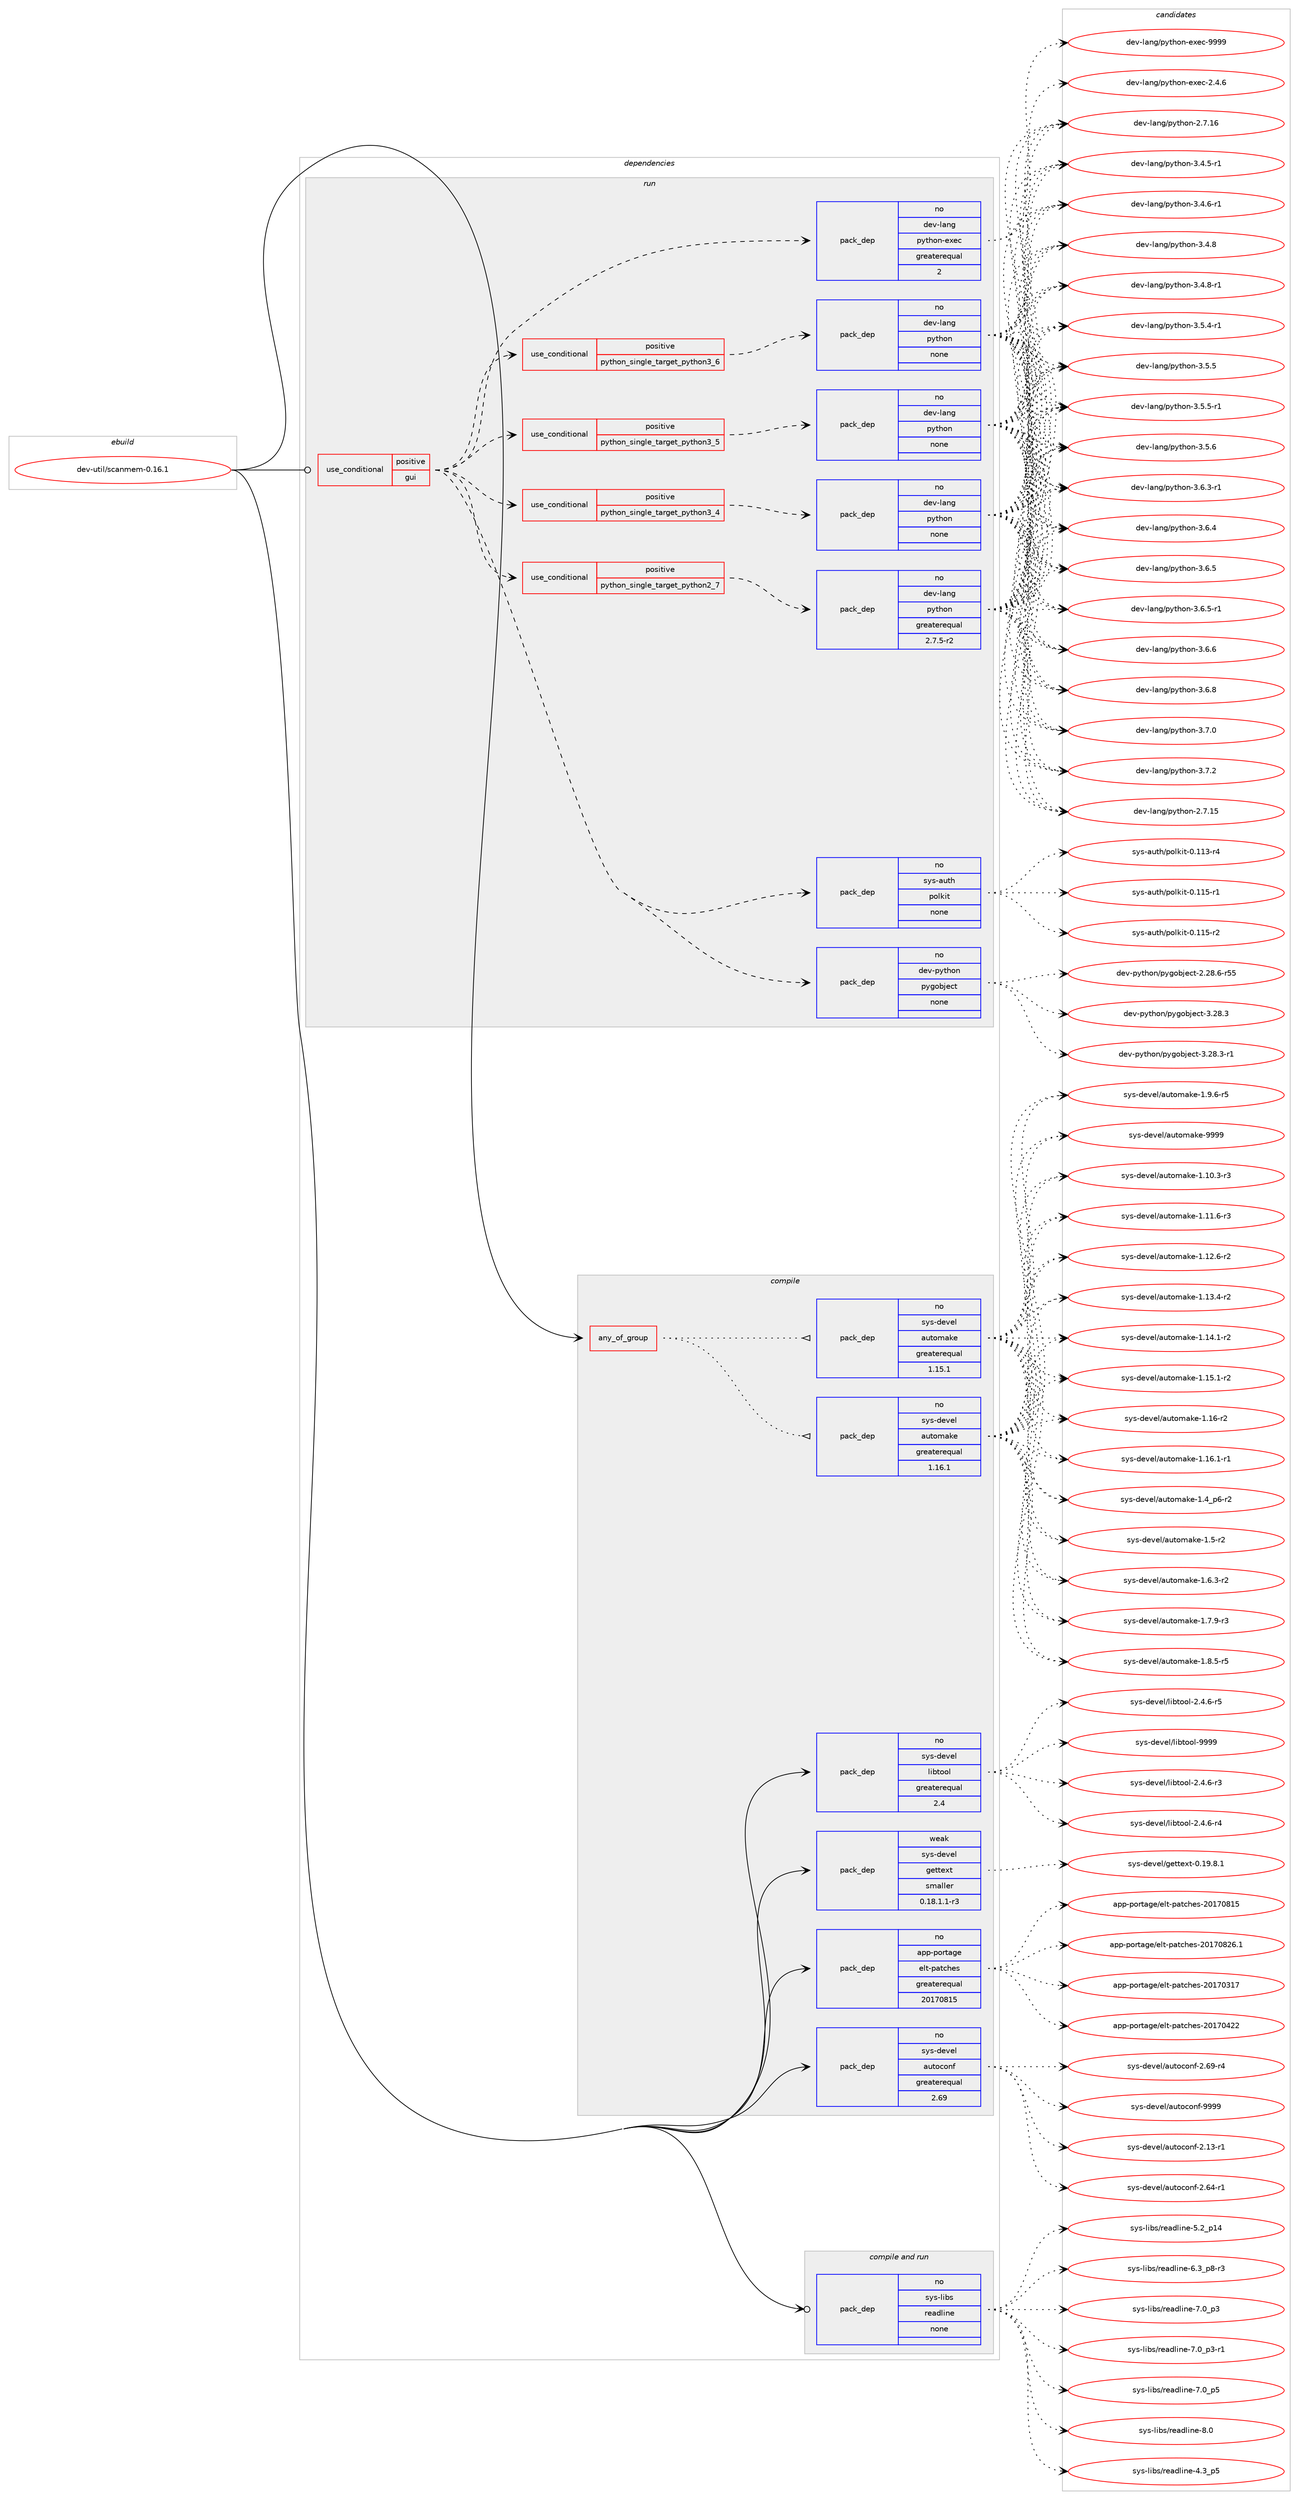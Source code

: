 digraph prolog {

# *************
# Graph options
# *************

newrank=true;
concentrate=true;
compound=true;
graph [rankdir=LR,fontname=Helvetica,fontsize=10,ranksep=1.5];#, ranksep=2.5, nodesep=0.2];
edge  [arrowhead=vee];
node  [fontname=Helvetica,fontsize=10];

# **********
# The ebuild
# **********

subgraph cluster_leftcol {
color=gray;
rank=same;
label=<<i>ebuild</i>>;
id [label="dev-util/scanmem-0.16.1", color=red, width=4, href="../dev-util/scanmem-0.16.1.svg"];
}

# ****************
# The dependencies
# ****************

subgraph cluster_midcol {
color=gray;
label=<<i>dependencies</i>>;
subgraph cluster_compile {
fillcolor="#eeeeee";
style=filled;
label=<<i>compile</i>>;
subgraph any23115 {
dependency1548915 [label=<<TABLE BORDER="0" CELLBORDER="1" CELLSPACING="0" CELLPADDING="4"><TR><TD CELLPADDING="10">any_of_group</TD></TR></TABLE>>, shape=none, color=red];subgraph pack1100180 {
dependency1548916 [label=<<TABLE BORDER="0" CELLBORDER="1" CELLSPACING="0" CELLPADDING="4" WIDTH="220"><TR><TD ROWSPAN="6" CELLPADDING="30">pack_dep</TD></TR><TR><TD WIDTH="110">no</TD></TR><TR><TD>sys-devel</TD></TR><TR><TD>automake</TD></TR><TR><TD>greaterequal</TD></TR><TR><TD>1.16.1</TD></TR></TABLE>>, shape=none, color=blue];
}
dependency1548915:e -> dependency1548916:w [weight=20,style="dotted",arrowhead="oinv"];
subgraph pack1100181 {
dependency1548917 [label=<<TABLE BORDER="0" CELLBORDER="1" CELLSPACING="0" CELLPADDING="4" WIDTH="220"><TR><TD ROWSPAN="6" CELLPADDING="30">pack_dep</TD></TR><TR><TD WIDTH="110">no</TD></TR><TR><TD>sys-devel</TD></TR><TR><TD>automake</TD></TR><TR><TD>greaterequal</TD></TR><TR><TD>1.15.1</TD></TR></TABLE>>, shape=none, color=blue];
}
dependency1548915:e -> dependency1548917:w [weight=20,style="dotted",arrowhead="oinv"];
}
id:e -> dependency1548915:w [weight=20,style="solid",arrowhead="vee"];
subgraph pack1100182 {
dependency1548918 [label=<<TABLE BORDER="0" CELLBORDER="1" CELLSPACING="0" CELLPADDING="4" WIDTH="220"><TR><TD ROWSPAN="6" CELLPADDING="30">pack_dep</TD></TR><TR><TD WIDTH="110">no</TD></TR><TR><TD>app-portage</TD></TR><TR><TD>elt-patches</TD></TR><TR><TD>greaterequal</TD></TR><TR><TD>20170815</TD></TR></TABLE>>, shape=none, color=blue];
}
id:e -> dependency1548918:w [weight=20,style="solid",arrowhead="vee"];
subgraph pack1100183 {
dependency1548919 [label=<<TABLE BORDER="0" CELLBORDER="1" CELLSPACING="0" CELLPADDING="4" WIDTH="220"><TR><TD ROWSPAN="6" CELLPADDING="30">pack_dep</TD></TR><TR><TD WIDTH="110">no</TD></TR><TR><TD>sys-devel</TD></TR><TR><TD>autoconf</TD></TR><TR><TD>greaterequal</TD></TR><TR><TD>2.69</TD></TR></TABLE>>, shape=none, color=blue];
}
id:e -> dependency1548919:w [weight=20,style="solid",arrowhead="vee"];
subgraph pack1100184 {
dependency1548920 [label=<<TABLE BORDER="0" CELLBORDER="1" CELLSPACING="0" CELLPADDING="4" WIDTH="220"><TR><TD ROWSPAN="6" CELLPADDING="30">pack_dep</TD></TR><TR><TD WIDTH="110">no</TD></TR><TR><TD>sys-devel</TD></TR><TR><TD>libtool</TD></TR><TR><TD>greaterequal</TD></TR><TR><TD>2.4</TD></TR></TABLE>>, shape=none, color=blue];
}
id:e -> dependency1548920:w [weight=20,style="solid",arrowhead="vee"];
subgraph pack1100185 {
dependency1548921 [label=<<TABLE BORDER="0" CELLBORDER="1" CELLSPACING="0" CELLPADDING="4" WIDTH="220"><TR><TD ROWSPAN="6" CELLPADDING="30">pack_dep</TD></TR><TR><TD WIDTH="110">weak</TD></TR><TR><TD>sys-devel</TD></TR><TR><TD>gettext</TD></TR><TR><TD>smaller</TD></TR><TR><TD>0.18.1.1-r3</TD></TR></TABLE>>, shape=none, color=blue];
}
id:e -> dependency1548921:w [weight=20,style="solid",arrowhead="vee"];
}
subgraph cluster_compileandrun {
fillcolor="#eeeeee";
style=filled;
label=<<i>compile and run</i>>;
subgraph pack1100186 {
dependency1548922 [label=<<TABLE BORDER="0" CELLBORDER="1" CELLSPACING="0" CELLPADDING="4" WIDTH="220"><TR><TD ROWSPAN="6" CELLPADDING="30">pack_dep</TD></TR><TR><TD WIDTH="110">no</TD></TR><TR><TD>sys-libs</TD></TR><TR><TD>readline</TD></TR><TR><TD>none</TD></TR><TR><TD></TD></TR></TABLE>>, shape=none, color=blue];
}
id:e -> dependency1548922:w [weight=20,style="solid",arrowhead="odotvee"];
}
subgraph cluster_run {
fillcolor="#eeeeee";
style=filled;
label=<<i>run</i>>;
subgraph cond425027 {
dependency1548923 [label=<<TABLE BORDER="0" CELLBORDER="1" CELLSPACING="0" CELLPADDING="4"><TR><TD ROWSPAN="3" CELLPADDING="10">use_conditional</TD></TR><TR><TD>positive</TD></TR><TR><TD>gui</TD></TR></TABLE>>, shape=none, color=red];
subgraph cond425028 {
dependency1548924 [label=<<TABLE BORDER="0" CELLBORDER="1" CELLSPACING="0" CELLPADDING="4"><TR><TD ROWSPAN="3" CELLPADDING="10">use_conditional</TD></TR><TR><TD>positive</TD></TR><TR><TD>python_single_target_python2_7</TD></TR></TABLE>>, shape=none, color=red];
subgraph pack1100187 {
dependency1548925 [label=<<TABLE BORDER="0" CELLBORDER="1" CELLSPACING="0" CELLPADDING="4" WIDTH="220"><TR><TD ROWSPAN="6" CELLPADDING="30">pack_dep</TD></TR><TR><TD WIDTH="110">no</TD></TR><TR><TD>dev-lang</TD></TR><TR><TD>python</TD></TR><TR><TD>greaterequal</TD></TR><TR><TD>2.7.5-r2</TD></TR></TABLE>>, shape=none, color=blue];
}
dependency1548924:e -> dependency1548925:w [weight=20,style="dashed",arrowhead="vee"];
}
dependency1548923:e -> dependency1548924:w [weight=20,style="dashed",arrowhead="vee"];
subgraph cond425029 {
dependency1548926 [label=<<TABLE BORDER="0" CELLBORDER="1" CELLSPACING="0" CELLPADDING="4"><TR><TD ROWSPAN="3" CELLPADDING="10">use_conditional</TD></TR><TR><TD>positive</TD></TR><TR><TD>python_single_target_python3_4</TD></TR></TABLE>>, shape=none, color=red];
subgraph pack1100188 {
dependency1548927 [label=<<TABLE BORDER="0" CELLBORDER="1" CELLSPACING="0" CELLPADDING="4" WIDTH="220"><TR><TD ROWSPAN="6" CELLPADDING="30">pack_dep</TD></TR><TR><TD WIDTH="110">no</TD></TR><TR><TD>dev-lang</TD></TR><TR><TD>python</TD></TR><TR><TD>none</TD></TR><TR><TD></TD></TR></TABLE>>, shape=none, color=blue];
}
dependency1548926:e -> dependency1548927:w [weight=20,style="dashed",arrowhead="vee"];
}
dependency1548923:e -> dependency1548926:w [weight=20,style="dashed",arrowhead="vee"];
subgraph cond425030 {
dependency1548928 [label=<<TABLE BORDER="0" CELLBORDER="1" CELLSPACING="0" CELLPADDING="4"><TR><TD ROWSPAN="3" CELLPADDING="10">use_conditional</TD></TR><TR><TD>positive</TD></TR><TR><TD>python_single_target_python3_5</TD></TR></TABLE>>, shape=none, color=red];
subgraph pack1100189 {
dependency1548929 [label=<<TABLE BORDER="0" CELLBORDER="1" CELLSPACING="0" CELLPADDING="4" WIDTH="220"><TR><TD ROWSPAN="6" CELLPADDING="30">pack_dep</TD></TR><TR><TD WIDTH="110">no</TD></TR><TR><TD>dev-lang</TD></TR><TR><TD>python</TD></TR><TR><TD>none</TD></TR><TR><TD></TD></TR></TABLE>>, shape=none, color=blue];
}
dependency1548928:e -> dependency1548929:w [weight=20,style="dashed",arrowhead="vee"];
}
dependency1548923:e -> dependency1548928:w [weight=20,style="dashed",arrowhead="vee"];
subgraph cond425031 {
dependency1548930 [label=<<TABLE BORDER="0" CELLBORDER="1" CELLSPACING="0" CELLPADDING="4"><TR><TD ROWSPAN="3" CELLPADDING="10">use_conditional</TD></TR><TR><TD>positive</TD></TR><TR><TD>python_single_target_python3_6</TD></TR></TABLE>>, shape=none, color=red];
subgraph pack1100190 {
dependency1548931 [label=<<TABLE BORDER="0" CELLBORDER="1" CELLSPACING="0" CELLPADDING="4" WIDTH="220"><TR><TD ROWSPAN="6" CELLPADDING="30">pack_dep</TD></TR><TR><TD WIDTH="110">no</TD></TR><TR><TD>dev-lang</TD></TR><TR><TD>python</TD></TR><TR><TD>none</TD></TR><TR><TD></TD></TR></TABLE>>, shape=none, color=blue];
}
dependency1548930:e -> dependency1548931:w [weight=20,style="dashed",arrowhead="vee"];
}
dependency1548923:e -> dependency1548930:w [weight=20,style="dashed",arrowhead="vee"];
subgraph pack1100191 {
dependency1548932 [label=<<TABLE BORDER="0" CELLBORDER="1" CELLSPACING="0" CELLPADDING="4" WIDTH="220"><TR><TD ROWSPAN="6" CELLPADDING="30">pack_dep</TD></TR><TR><TD WIDTH="110">no</TD></TR><TR><TD>dev-lang</TD></TR><TR><TD>python-exec</TD></TR><TR><TD>greaterequal</TD></TR><TR><TD>2</TD></TR></TABLE>>, shape=none, color=blue];
}
dependency1548923:e -> dependency1548932:w [weight=20,style="dashed",arrowhead="vee"];
subgraph pack1100192 {
dependency1548933 [label=<<TABLE BORDER="0" CELLBORDER="1" CELLSPACING="0" CELLPADDING="4" WIDTH="220"><TR><TD ROWSPAN="6" CELLPADDING="30">pack_dep</TD></TR><TR><TD WIDTH="110">no</TD></TR><TR><TD>dev-python</TD></TR><TR><TD>pygobject</TD></TR><TR><TD>none</TD></TR><TR><TD></TD></TR></TABLE>>, shape=none, color=blue];
}
dependency1548923:e -> dependency1548933:w [weight=20,style="dashed",arrowhead="vee"];
subgraph pack1100193 {
dependency1548934 [label=<<TABLE BORDER="0" CELLBORDER="1" CELLSPACING="0" CELLPADDING="4" WIDTH="220"><TR><TD ROWSPAN="6" CELLPADDING="30">pack_dep</TD></TR><TR><TD WIDTH="110">no</TD></TR><TR><TD>sys-auth</TD></TR><TR><TD>polkit</TD></TR><TR><TD>none</TD></TR><TR><TD></TD></TR></TABLE>>, shape=none, color=blue];
}
dependency1548923:e -> dependency1548934:w [weight=20,style="dashed",arrowhead="vee"];
}
id:e -> dependency1548923:w [weight=20,style="solid",arrowhead="odot"];
}
}

# **************
# The candidates
# **************

subgraph cluster_choices {
rank=same;
color=gray;
label=<<i>candidates</i>>;

subgraph choice1100180 {
color=black;
nodesep=1;
choice11512111545100101118101108479711711611110997107101454946494846514511451 [label="sys-devel/automake-1.10.3-r3", color=red, width=4,href="../sys-devel/automake-1.10.3-r3.svg"];
choice11512111545100101118101108479711711611110997107101454946494946544511451 [label="sys-devel/automake-1.11.6-r3", color=red, width=4,href="../sys-devel/automake-1.11.6-r3.svg"];
choice11512111545100101118101108479711711611110997107101454946495046544511450 [label="sys-devel/automake-1.12.6-r2", color=red, width=4,href="../sys-devel/automake-1.12.6-r2.svg"];
choice11512111545100101118101108479711711611110997107101454946495146524511450 [label="sys-devel/automake-1.13.4-r2", color=red, width=4,href="../sys-devel/automake-1.13.4-r2.svg"];
choice11512111545100101118101108479711711611110997107101454946495246494511450 [label="sys-devel/automake-1.14.1-r2", color=red, width=4,href="../sys-devel/automake-1.14.1-r2.svg"];
choice11512111545100101118101108479711711611110997107101454946495346494511450 [label="sys-devel/automake-1.15.1-r2", color=red, width=4,href="../sys-devel/automake-1.15.1-r2.svg"];
choice1151211154510010111810110847971171161111099710710145494649544511450 [label="sys-devel/automake-1.16-r2", color=red, width=4,href="../sys-devel/automake-1.16-r2.svg"];
choice11512111545100101118101108479711711611110997107101454946495446494511449 [label="sys-devel/automake-1.16.1-r1", color=red, width=4,href="../sys-devel/automake-1.16.1-r1.svg"];
choice115121115451001011181011084797117116111109971071014549465295112544511450 [label="sys-devel/automake-1.4_p6-r2", color=red, width=4,href="../sys-devel/automake-1.4_p6-r2.svg"];
choice11512111545100101118101108479711711611110997107101454946534511450 [label="sys-devel/automake-1.5-r2", color=red, width=4,href="../sys-devel/automake-1.5-r2.svg"];
choice115121115451001011181011084797117116111109971071014549465446514511450 [label="sys-devel/automake-1.6.3-r2", color=red, width=4,href="../sys-devel/automake-1.6.3-r2.svg"];
choice115121115451001011181011084797117116111109971071014549465546574511451 [label="sys-devel/automake-1.7.9-r3", color=red, width=4,href="../sys-devel/automake-1.7.9-r3.svg"];
choice115121115451001011181011084797117116111109971071014549465646534511453 [label="sys-devel/automake-1.8.5-r5", color=red, width=4,href="../sys-devel/automake-1.8.5-r5.svg"];
choice115121115451001011181011084797117116111109971071014549465746544511453 [label="sys-devel/automake-1.9.6-r5", color=red, width=4,href="../sys-devel/automake-1.9.6-r5.svg"];
choice115121115451001011181011084797117116111109971071014557575757 [label="sys-devel/automake-9999", color=red, width=4,href="../sys-devel/automake-9999.svg"];
dependency1548916:e -> choice11512111545100101118101108479711711611110997107101454946494846514511451:w [style=dotted,weight="100"];
dependency1548916:e -> choice11512111545100101118101108479711711611110997107101454946494946544511451:w [style=dotted,weight="100"];
dependency1548916:e -> choice11512111545100101118101108479711711611110997107101454946495046544511450:w [style=dotted,weight="100"];
dependency1548916:e -> choice11512111545100101118101108479711711611110997107101454946495146524511450:w [style=dotted,weight="100"];
dependency1548916:e -> choice11512111545100101118101108479711711611110997107101454946495246494511450:w [style=dotted,weight="100"];
dependency1548916:e -> choice11512111545100101118101108479711711611110997107101454946495346494511450:w [style=dotted,weight="100"];
dependency1548916:e -> choice1151211154510010111810110847971171161111099710710145494649544511450:w [style=dotted,weight="100"];
dependency1548916:e -> choice11512111545100101118101108479711711611110997107101454946495446494511449:w [style=dotted,weight="100"];
dependency1548916:e -> choice115121115451001011181011084797117116111109971071014549465295112544511450:w [style=dotted,weight="100"];
dependency1548916:e -> choice11512111545100101118101108479711711611110997107101454946534511450:w [style=dotted,weight="100"];
dependency1548916:e -> choice115121115451001011181011084797117116111109971071014549465446514511450:w [style=dotted,weight="100"];
dependency1548916:e -> choice115121115451001011181011084797117116111109971071014549465546574511451:w [style=dotted,weight="100"];
dependency1548916:e -> choice115121115451001011181011084797117116111109971071014549465646534511453:w [style=dotted,weight="100"];
dependency1548916:e -> choice115121115451001011181011084797117116111109971071014549465746544511453:w [style=dotted,weight="100"];
dependency1548916:e -> choice115121115451001011181011084797117116111109971071014557575757:w [style=dotted,weight="100"];
}
subgraph choice1100181 {
color=black;
nodesep=1;
choice11512111545100101118101108479711711611110997107101454946494846514511451 [label="sys-devel/automake-1.10.3-r3", color=red, width=4,href="../sys-devel/automake-1.10.3-r3.svg"];
choice11512111545100101118101108479711711611110997107101454946494946544511451 [label="sys-devel/automake-1.11.6-r3", color=red, width=4,href="../sys-devel/automake-1.11.6-r3.svg"];
choice11512111545100101118101108479711711611110997107101454946495046544511450 [label="sys-devel/automake-1.12.6-r2", color=red, width=4,href="../sys-devel/automake-1.12.6-r2.svg"];
choice11512111545100101118101108479711711611110997107101454946495146524511450 [label="sys-devel/automake-1.13.4-r2", color=red, width=4,href="../sys-devel/automake-1.13.4-r2.svg"];
choice11512111545100101118101108479711711611110997107101454946495246494511450 [label="sys-devel/automake-1.14.1-r2", color=red, width=4,href="../sys-devel/automake-1.14.1-r2.svg"];
choice11512111545100101118101108479711711611110997107101454946495346494511450 [label="sys-devel/automake-1.15.1-r2", color=red, width=4,href="../sys-devel/automake-1.15.1-r2.svg"];
choice1151211154510010111810110847971171161111099710710145494649544511450 [label="sys-devel/automake-1.16-r2", color=red, width=4,href="../sys-devel/automake-1.16-r2.svg"];
choice11512111545100101118101108479711711611110997107101454946495446494511449 [label="sys-devel/automake-1.16.1-r1", color=red, width=4,href="../sys-devel/automake-1.16.1-r1.svg"];
choice115121115451001011181011084797117116111109971071014549465295112544511450 [label="sys-devel/automake-1.4_p6-r2", color=red, width=4,href="../sys-devel/automake-1.4_p6-r2.svg"];
choice11512111545100101118101108479711711611110997107101454946534511450 [label="sys-devel/automake-1.5-r2", color=red, width=4,href="../sys-devel/automake-1.5-r2.svg"];
choice115121115451001011181011084797117116111109971071014549465446514511450 [label="sys-devel/automake-1.6.3-r2", color=red, width=4,href="../sys-devel/automake-1.6.3-r2.svg"];
choice115121115451001011181011084797117116111109971071014549465546574511451 [label="sys-devel/automake-1.7.9-r3", color=red, width=4,href="../sys-devel/automake-1.7.9-r3.svg"];
choice115121115451001011181011084797117116111109971071014549465646534511453 [label="sys-devel/automake-1.8.5-r5", color=red, width=4,href="../sys-devel/automake-1.8.5-r5.svg"];
choice115121115451001011181011084797117116111109971071014549465746544511453 [label="sys-devel/automake-1.9.6-r5", color=red, width=4,href="../sys-devel/automake-1.9.6-r5.svg"];
choice115121115451001011181011084797117116111109971071014557575757 [label="sys-devel/automake-9999", color=red, width=4,href="../sys-devel/automake-9999.svg"];
dependency1548917:e -> choice11512111545100101118101108479711711611110997107101454946494846514511451:w [style=dotted,weight="100"];
dependency1548917:e -> choice11512111545100101118101108479711711611110997107101454946494946544511451:w [style=dotted,weight="100"];
dependency1548917:e -> choice11512111545100101118101108479711711611110997107101454946495046544511450:w [style=dotted,weight="100"];
dependency1548917:e -> choice11512111545100101118101108479711711611110997107101454946495146524511450:w [style=dotted,weight="100"];
dependency1548917:e -> choice11512111545100101118101108479711711611110997107101454946495246494511450:w [style=dotted,weight="100"];
dependency1548917:e -> choice11512111545100101118101108479711711611110997107101454946495346494511450:w [style=dotted,weight="100"];
dependency1548917:e -> choice1151211154510010111810110847971171161111099710710145494649544511450:w [style=dotted,weight="100"];
dependency1548917:e -> choice11512111545100101118101108479711711611110997107101454946495446494511449:w [style=dotted,weight="100"];
dependency1548917:e -> choice115121115451001011181011084797117116111109971071014549465295112544511450:w [style=dotted,weight="100"];
dependency1548917:e -> choice11512111545100101118101108479711711611110997107101454946534511450:w [style=dotted,weight="100"];
dependency1548917:e -> choice115121115451001011181011084797117116111109971071014549465446514511450:w [style=dotted,weight="100"];
dependency1548917:e -> choice115121115451001011181011084797117116111109971071014549465546574511451:w [style=dotted,weight="100"];
dependency1548917:e -> choice115121115451001011181011084797117116111109971071014549465646534511453:w [style=dotted,weight="100"];
dependency1548917:e -> choice115121115451001011181011084797117116111109971071014549465746544511453:w [style=dotted,weight="100"];
dependency1548917:e -> choice115121115451001011181011084797117116111109971071014557575757:w [style=dotted,weight="100"];
}
subgraph choice1100182 {
color=black;
nodesep=1;
choice97112112451121111141169710310147101108116451129711699104101115455048495548514955 [label="app-portage/elt-patches-20170317", color=red, width=4,href="../app-portage/elt-patches-20170317.svg"];
choice97112112451121111141169710310147101108116451129711699104101115455048495548525050 [label="app-portage/elt-patches-20170422", color=red, width=4,href="../app-portage/elt-patches-20170422.svg"];
choice97112112451121111141169710310147101108116451129711699104101115455048495548564953 [label="app-portage/elt-patches-20170815", color=red, width=4,href="../app-portage/elt-patches-20170815.svg"];
choice971121124511211111411697103101471011081164511297116991041011154550484955485650544649 [label="app-portage/elt-patches-20170826.1", color=red, width=4,href="../app-portage/elt-patches-20170826.1.svg"];
dependency1548918:e -> choice97112112451121111141169710310147101108116451129711699104101115455048495548514955:w [style=dotted,weight="100"];
dependency1548918:e -> choice97112112451121111141169710310147101108116451129711699104101115455048495548525050:w [style=dotted,weight="100"];
dependency1548918:e -> choice97112112451121111141169710310147101108116451129711699104101115455048495548564953:w [style=dotted,weight="100"];
dependency1548918:e -> choice971121124511211111411697103101471011081164511297116991041011154550484955485650544649:w [style=dotted,weight="100"];
}
subgraph choice1100183 {
color=black;
nodesep=1;
choice1151211154510010111810110847971171161119911111010245504649514511449 [label="sys-devel/autoconf-2.13-r1", color=red, width=4,href="../sys-devel/autoconf-2.13-r1.svg"];
choice1151211154510010111810110847971171161119911111010245504654524511449 [label="sys-devel/autoconf-2.64-r1", color=red, width=4,href="../sys-devel/autoconf-2.64-r1.svg"];
choice1151211154510010111810110847971171161119911111010245504654574511452 [label="sys-devel/autoconf-2.69-r4", color=red, width=4,href="../sys-devel/autoconf-2.69-r4.svg"];
choice115121115451001011181011084797117116111991111101024557575757 [label="sys-devel/autoconf-9999", color=red, width=4,href="../sys-devel/autoconf-9999.svg"];
dependency1548919:e -> choice1151211154510010111810110847971171161119911111010245504649514511449:w [style=dotted,weight="100"];
dependency1548919:e -> choice1151211154510010111810110847971171161119911111010245504654524511449:w [style=dotted,weight="100"];
dependency1548919:e -> choice1151211154510010111810110847971171161119911111010245504654574511452:w [style=dotted,weight="100"];
dependency1548919:e -> choice115121115451001011181011084797117116111991111101024557575757:w [style=dotted,weight="100"];
}
subgraph choice1100184 {
color=black;
nodesep=1;
choice1151211154510010111810110847108105981161111111084550465246544511451 [label="sys-devel/libtool-2.4.6-r3", color=red, width=4,href="../sys-devel/libtool-2.4.6-r3.svg"];
choice1151211154510010111810110847108105981161111111084550465246544511452 [label="sys-devel/libtool-2.4.6-r4", color=red, width=4,href="../sys-devel/libtool-2.4.6-r4.svg"];
choice1151211154510010111810110847108105981161111111084550465246544511453 [label="sys-devel/libtool-2.4.6-r5", color=red, width=4,href="../sys-devel/libtool-2.4.6-r5.svg"];
choice1151211154510010111810110847108105981161111111084557575757 [label="sys-devel/libtool-9999", color=red, width=4,href="../sys-devel/libtool-9999.svg"];
dependency1548920:e -> choice1151211154510010111810110847108105981161111111084550465246544511451:w [style=dotted,weight="100"];
dependency1548920:e -> choice1151211154510010111810110847108105981161111111084550465246544511452:w [style=dotted,weight="100"];
dependency1548920:e -> choice1151211154510010111810110847108105981161111111084550465246544511453:w [style=dotted,weight="100"];
dependency1548920:e -> choice1151211154510010111810110847108105981161111111084557575757:w [style=dotted,weight="100"];
}
subgraph choice1100185 {
color=black;
nodesep=1;
choice1151211154510010111810110847103101116116101120116454846495746564649 [label="sys-devel/gettext-0.19.8.1", color=red, width=4,href="../sys-devel/gettext-0.19.8.1.svg"];
dependency1548921:e -> choice1151211154510010111810110847103101116116101120116454846495746564649:w [style=dotted,weight="100"];
}
subgraph choice1100186 {
color=black;
nodesep=1;
choice11512111545108105981154711410197100108105110101455246519511253 [label="sys-libs/readline-4.3_p5", color=red, width=4,href="../sys-libs/readline-4.3_p5.svg"];
choice1151211154510810598115471141019710010810511010145534650951124952 [label="sys-libs/readline-5.2_p14", color=red, width=4,href="../sys-libs/readline-5.2_p14.svg"];
choice115121115451081059811547114101971001081051101014554465195112564511451 [label="sys-libs/readline-6.3_p8-r3", color=red, width=4,href="../sys-libs/readline-6.3_p8-r3.svg"];
choice11512111545108105981154711410197100108105110101455546489511251 [label="sys-libs/readline-7.0_p3", color=red, width=4,href="../sys-libs/readline-7.0_p3.svg"];
choice115121115451081059811547114101971001081051101014555464895112514511449 [label="sys-libs/readline-7.0_p3-r1", color=red, width=4,href="../sys-libs/readline-7.0_p3-r1.svg"];
choice11512111545108105981154711410197100108105110101455546489511253 [label="sys-libs/readline-7.0_p5", color=red, width=4,href="../sys-libs/readline-7.0_p5.svg"];
choice1151211154510810598115471141019710010810511010145564648 [label="sys-libs/readline-8.0", color=red, width=4,href="../sys-libs/readline-8.0.svg"];
dependency1548922:e -> choice11512111545108105981154711410197100108105110101455246519511253:w [style=dotted,weight="100"];
dependency1548922:e -> choice1151211154510810598115471141019710010810511010145534650951124952:w [style=dotted,weight="100"];
dependency1548922:e -> choice115121115451081059811547114101971001081051101014554465195112564511451:w [style=dotted,weight="100"];
dependency1548922:e -> choice11512111545108105981154711410197100108105110101455546489511251:w [style=dotted,weight="100"];
dependency1548922:e -> choice115121115451081059811547114101971001081051101014555464895112514511449:w [style=dotted,weight="100"];
dependency1548922:e -> choice11512111545108105981154711410197100108105110101455546489511253:w [style=dotted,weight="100"];
dependency1548922:e -> choice1151211154510810598115471141019710010810511010145564648:w [style=dotted,weight="100"];
}
subgraph choice1100187 {
color=black;
nodesep=1;
choice10010111845108971101034711212111610411111045504655464953 [label="dev-lang/python-2.7.15", color=red, width=4,href="../dev-lang/python-2.7.15.svg"];
choice10010111845108971101034711212111610411111045504655464954 [label="dev-lang/python-2.7.16", color=red, width=4,href="../dev-lang/python-2.7.16.svg"];
choice1001011184510897110103471121211161041111104551465246534511449 [label="dev-lang/python-3.4.5-r1", color=red, width=4,href="../dev-lang/python-3.4.5-r1.svg"];
choice1001011184510897110103471121211161041111104551465246544511449 [label="dev-lang/python-3.4.6-r1", color=red, width=4,href="../dev-lang/python-3.4.6-r1.svg"];
choice100101118451089711010347112121116104111110455146524656 [label="dev-lang/python-3.4.8", color=red, width=4,href="../dev-lang/python-3.4.8.svg"];
choice1001011184510897110103471121211161041111104551465246564511449 [label="dev-lang/python-3.4.8-r1", color=red, width=4,href="../dev-lang/python-3.4.8-r1.svg"];
choice1001011184510897110103471121211161041111104551465346524511449 [label="dev-lang/python-3.5.4-r1", color=red, width=4,href="../dev-lang/python-3.5.4-r1.svg"];
choice100101118451089711010347112121116104111110455146534653 [label="dev-lang/python-3.5.5", color=red, width=4,href="../dev-lang/python-3.5.5.svg"];
choice1001011184510897110103471121211161041111104551465346534511449 [label="dev-lang/python-3.5.5-r1", color=red, width=4,href="../dev-lang/python-3.5.5-r1.svg"];
choice100101118451089711010347112121116104111110455146534654 [label="dev-lang/python-3.5.6", color=red, width=4,href="../dev-lang/python-3.5.6.svg"];
choice1001011184510897110103471121211161041111104551465446514511449 [label="dev-lang/python-3.6.3-r1", color=red, width=4,href="../dev-lang/python-3.6.3-r1.svg"];
choice100101118451089711010347112121116104111110455146544652 [label="dev-lang/python-3.6.4", color=red, width=4,href="../dev-lang/python-3.6.4.svg"];
choice100101118451089711010347112121116104111110455146544653 [label="dev-lang/python-3.6.5", color=red, width=4,href="../dev-lang/python-3.6.5.svg"];
choice1001011184510897110103471121211161041111104551465446534511449 [label="dev-lang/python-3.6.5-r1", color=red, width=4,href="../dev-lang/python-3.6.5-r1.svg"];
choice100101118451089711010347112121116104111110455146544654 [label="dev-lang/python-3.6.6", color=red, width=4,href="../dev-lang/python-3.6.6.svg"];
choice100101118451089711010347112121116104111110455146544656 [label="dev-lang/python-3.6.8", color=red, width=4,href="../dev-lang/python-3.6.8.svg"];
choice100101118451089711010347112121116104111110455146554648 [label="dev-lang/python-3.7.0", color=red, width=4,href="../dev-lang/python-3.7.0.svg"];
choice100101118451089711010347112121116104111110455146554650 [label="dev-lang/python-3.7.2", color=red, width=4,href="../dev-lang/python-3.7.2.svg"];
dependency1548925:e -> choice10010111845108971101034711212111610411111045504655464953:w [style=dotted,weight="100"];
dependency1548925:e -> choice10010111845108971101034711212111610411111045504655464954:w [style=dotted,weight="100"];
dependency1548925:e -> choice1001011184510897110103471121211161041111104551465246534511449:w [style=dotted,weight="100"];
dependency1548925:e -> choice1001011184510897110103471121211161041111104551465246544511449:w [style=dotted,weight="100"];
dependency1548925:e -> choice100101118451089711010347112121116104111110455146524656:w [style=dotted,weight="100"];
dependency1548925:e -> choice1001011184510897110103471121211161041111104551465246564511449:w [style=dotted,weight="100"];
dependency1548925:e -> choice1001011184510897110103471121211161041111104551465346524511449:w [style=dotted,weight="100"];
dependency1548925:e -> choice100101118451089711010347112121116104111110455146534653:w [style=dotted,weight="100"];
dependency1548925:e -> choice1001011184510897110103471121211161041111104551465346534511449:w [style=dotted,weight="100"];
dependency1548925:e -> choice100101118451089711010347112121116104111110455146534654:w [style=dotted,weight="100"];
dependency1548925:e -> choice1001011184510897110103471121211161041111104551465446514511449:w [style=dotted,weight="100"];
dependency1548925:e -> choice100101118451089711010347112121116104111110455146544652:w [style=dotted,weight="100"];
dependency1548925:e -> choice100101118451089711010347112121116104111110455146544653:w [style=dotted,weight="100"];
dependency1548925:e -> choice1001011184510897110103471121211161041111104551465446534511449:w [style=dotted,weight="100"];
dependency1548925:e -> choice100101118451089711010347112121116104111110455146544654:w [style=dotted,weight="100"];
dependency1548925:e -> choice100101118451089711010347112121116104111110455146544656:w [style=dotted,weight="100"];
dependency1548925:e -> choice100101118451089711010347112121116104111110455146554648:w [style=dotted,weight="100"];
dependency1548925:e -> choice100101118451089711010347112121116104111110455146554650:w [style=dotted,weight="100"];
}
subgraph choice1100188 {
color=black;
nodesep=1;
choice10010111845108971101034711212111610411111045504655464953 [label="dev-lang/python-2.7.15", color=red, width=4,href="../dev-lang/python-2.7.15.svg"];
choice10010111845108971101034711212111610411111045504655464954 [label="dev-lang/python-2.7.16", color=red, width=4,href="../dev-lang/python-2.7.16.svg"];
choice1001011184510897110103471121211161041111104551465246534511449 [label="dev-lang/python-3.4.5-r1", color=red, width=4,href="../dev-lang/python-3.4.5-r1.svg"];
choice1001011184510897110103471121211161041111104551465246544511449 [label="dev-lang/python-3.4.6-r1", color=red, width=4,href="../dev-lang/python-3.4.6-r1.svg"];
choice100101118451089711010347112121116104111110455146524656 [label="dev-lang/python-3.4.8", color=red, width=4,href="../dev-lang/python-3.4.8.svg"];
choice1001011184510897110103471121211161041111104551465246564511449 [label="dev-lang/python-3.4.8-r1", color=red, width=4,href="../dev-lang/python-3.4.8-r1.svg"];
choice1001011184510897110103471121211161041111104551465346524511449 [label="dev-lang/python-3.5.4-r1", color=red, width=4,href="../dev-lang/python-3.5.4-r1.svg"];
choice100101118451089711010347112121116104111110455146534653 [label="dev-lang/python-3.5.5", color=red, width=4,href="../dev-lang/python-3.5.5.svg"];
choice1001011184510897110103471121211161041111104551465346534511449 [label="dev-lang/python-3.5.5-r1", color=red, width=4,href="../dev-lang/python-3.5.5-r1.svg"];
choice100101118451089711010347112121116104111110455146534654 [label="dev-lang/python-3.5.6", color=red, width=4,href="../dev-lang/python-3.5.6.svg"];
choice1001011184510897110103471121211161041111104551465446514511449 [label="dev-lang/python-3.6.3-r1", color=red, width=4,href="../dev-lang/python-3.6.3-r1.svg"];
choice100101118451089711010347112121116104111110455146544652 [label="dev-lang/python-3.6.4", color=red, width=4,href="../dev-lang/python-3.6.4.svg"];
choice100101118451089711010347112121116104111110455146544653 [label="dev-lang/python-3.6.5", color=red, width=4,href="../dev-lang/python-3.6.5.svg"];
choice1001011184510897110103471121211161041111104551465446534511449 [label="dev-lang/python-3.6.5-r1", color=red, width=4,href="../dev-lang/python-3.6.5-r1.svg"];
choice100101118451089711010347112121116104111110455146544654 [label="dev-lang/python-3.6.6", color=red, width=4,href="../dev-lang/python-3.6.6.svg"];
choice100101118451089711010347112121116104111110455146544656 [label="dev-lang/python-3.6.8", color=red, width=4,href="../dev-lang/python-3.6.8.svg"];
choice100101118451089711010347112121116104111110455146554648 [label="dev-lang/python-3.7.0", color=red, width=4,href="../dev-lang/python-3.7.0.svg"];
choice100101118451089711010347112121116104111110455146554650 [label="dev-lang/python-3.7.2", color=red, width=4,href="../dev-lang/python-3.7.2.svg"];
dependency1548927:e -> choice10010111845108971101034711212111610411111045504655464953:w [style=dotted,weight="100"];
dependency1548927:e -> choice10010111845108971101034711212111610411111045504655464954:w [style=dotted,weight="100"];
dependency1548927:e -> choice1001011184510897110103471121211161041111104551465246534511449:w [style=dotted,weight="100"];
dependency1548927:e -> choice1001011184510897110103471121211161041111104551465246544511449:w [style=dotted,weight="100"];
dependency1548927:e -> choice100101118451089711010347112121116104111110455146524656:w [style=dotted,weight="100"];
dependency1548927:e -> choice1001011184510897110103471121211161041111104551465246564511449:w [style=dotted,weight="100"];
dependency1548927:e -> choice1001011184510897110103471121211161041111104551465346524511449:w [style=dotted,weight="100"];
dependency1548927:e -> choice100101118451089711010347112121116104111110455146534653:w [style=dotted,weight="100"];
dependency1548927:e -> choice1001011184510897110103471121211161041111104551465346534511449:w [style=dotted,weight="100"];
dependency1548927:e -> choice100101118451089711010347112121116104111110455146534654:w [style=dotted,weight="100"];
dependency1548927:e -> choice1001011184510897110103471121211161041111104551465446514511449:w [style=dotted,weight="100"];
dependency1548927:e -> choice100101118451089711010347112121116104111110455146544652:w [style=dotted,weight="100"];
dependency1548927:e -> choice100101118451089711010347112121116104111110455146544653:w [style=dotted,weight="100"];
dependency1548927:e -> choice1001011184510897110103471121211161041111104551465446534511449:w [style=dotted,weight="100"];
dependency1548927:e -> choice100101118451089711010347112121116104111110455146544654:w [style=dotted,weight="100"];
dependency1548927:e -> choice100101118451089711010347112121116104111110455146544656:w [style=dotted,weight="100"];
dependency1548927:e -> choice100101118451089711010347112121116104111110455146554648:w [style=dotted,weight="100"];
dependency1548927:e -> choice100101118451089711010347112121116104111110455146554650:w [style=dotted,weight="100"];
}
subgraph choice1100189 {
color=black;
nodesep=1;
choice10010111845108971101034711212111610411111045504655464953 [label="dev-lang/python-2.7.15", color=red, width=4,href="../dev-lang/python-2.7.15.svg"];
choice10010111845108971101034711212111610411111045504655464954 [label="dev-lang/python-2.7.16", color=red, width=4,href="../dev-lang/python-2.7.16.svg"];
choice1001011184510897110103471121211161041111104551465246534511449 [label="dev-lang/python-3.4.5-r1", color=red, width=4,href="../dev-lang/python-3.4.5-r1.svg"];
choice1001011184510897110103471121211161041111104551465246544511449 [label="dev-lang/python-3.4.6-r1", color=red, width=4,href="../dev-lang/python-3.4.6-r1.svg"];
choice100101118451089711010347112121116104111110455146524656 [label="dev-lang/python-3.4.8", color=red, width=4,href="../dev-lang/python-3.4.8.svg"];
choice1001011184510897110103471121211161041111104551465246564511449 [label="dev-lang/python-3.4.8-r1", color=red, width=4,href="../dev-lang/python-3.4.8-r1.svg"];
choice1001011184510897110103471121211161041111104551465346524511449 [label="dev-lang/python-3.5.4-r1", color=red, width=4,href="../dev-lang/python-3.5.4-r1.svg"];
choice100101118451089711010347112121116104111110455146534653 [label="dev-lang/python-3.5.5", color=red, width=4,href="../dev-lang/python-3.5.5.svg"];
choice1001011184510897110103471121211161041111104551465346534511449 [label="dev-lang/python-3.5.5-r1", color=red, width=4,href="../dev-lang/python-3.5.5-r1.svg"];
choice100101118451089711010347112121116104111110455146534654 [label="dev-lang/python-3.5.6", color=red, width=4,href="../dev-lang/python-3.5.6.svg"];
choice1001011184510897110103471121211161041111104551465446514511449 [label="dev-lang/python-3.6.3-r1", color=red, width=4,href="../dev-lang/python-3.6.3-r1.svg"];
choice100101118451089711010347112121116104111110455146544652 [label="dev-lang/python-3.6.4", color=red, width=4,href="../dev-lang/python-3.6.4.svg"];
choice100101118451089711010347112121116104111110455146544653 [label="dev-lang/python-3.6.5", color=red, width=4,href="../dev-lang/python-3.6.5.svg"];
choice1001011184510897110103471121211161041111104551465446534511449 [label="dev-lang/python-3.6.5-r1", color=red, width=4,href="../dev-lang/python-3.6.5-r1.svg"];
choice100101118451089711010347112121116104111110455146544654 [label="dev-lang/python-3.6.6", color=red, width=4,href="../dev-lang/python-3.6.6.svg"];
choice100101118451089711010347112121116104111110455146544656 [label="dev-lang/python-3.6.8", color=red, width=4,href="../dev-lang/python-3.6.8.svg"];
choice100101118451089711010347112121116104111110455146554648 [label="dev-lang/python-3.7.0", color=red, width=4,href="../dev-lang/python-3.7.0.svg"];
choice100101118451089711010347112121116104111110455146554650 [label="dev-lang/python-3.7.2", color=red, width=4,href="../dev-lang/python-3.7.2.svg"];
dependency1548929:e -> choice10010111845108971101034711212111610411111045504655464953:w [style=dotted,weight="100"];
dependency1548929:e -> choice10010111845108971101034711212111610411111045504655464954:w [style=dotted,weight="100"];
dependency1548929:e -> choice1001011184510897110103471121211161041111104551465246534511449:w [style=dotted,weight="100"];
dependency1548929:e -> choice1001011184510897110103471121211161041111104551465246544511449:w [style=dotted,weight="100"];
dependency1548929:e -> choice100101118451089711010347112121116104111110455146524656:w [style=dotted,weight="100"];
dependency1548929:e -> choice1001011184510897110103471121211161041111104551465246564511449:w [style=dotted,weight="100"];
dependency1548929:e -> choice1001011184510897110103471121211161041111104551465346524511449:w [style=dotted,weight="100"];
dependency1548929:e -> choice100101118451089711010347112121116104111110455146534653:w [style=dotted,weight="100"];
dependency1548929:e -> choice1001011184510897110103471121211161041111104551465346534511449:w [style=dotted,weight="100"];
dependency1548929:e -> choice100101118451089711010347112121116104111110455146534654:w [style=dotted,weight="100"];
dependency1548929:e -> choice1001011184510897110103471121211161041111104551465446514511449:w [style=dotted,weight="100"];
dependency1548929:e -> choice100101118451089711010347112121116104111110455146544652:w [style=dotted,weight="100"];
dependency1548929:e -> choice100101118451089711010347112121116104111110455146544653:w [style=dotted,weight="100"];
dependency1548929:e -> choice1001011184510897110103471121211161041111104551465446534511449:w [style=dotted,weight="100"];
dependency1548929:e -> choice100101118451089711010347112121116104111110455146544654:w [style=dotted,weight="100"];
dependency1548929:e -> choice100101118451089711010347112121116104111110455146544656:w [style=dotted,weight="100"];
dependency1548929:e -> choice100101118451089711010347112121116104111110455146554648:w [style=dotted,weight="100"];
dependency1548929:e -> choice100101118451089711010347112121116104111110455146554650:w [style=dotted,weight="100"];
}
subgraph choice1100190 {
color=black;
nodesep=1;
choice10010111845108971101034711212111610411111045504655464953 [label="dev-lang/python-2.7.15", color=red, width=4,href="../dev-lang/python-2.7.15.svg"];
choice10010111845108971101034711212111610411111045504655464954 [label="dev-lang/python-2.7.16", color=red, width=4,href="../dev-lang/python-2.7.16.svg"];
choice1001011184510897110103471121211161041111104551465246534511449 [label="dev-lang/python-3.4.5-r1", color=red, width=4,href="../dev-lang/python-3.4.5-r1.svg"];
choice1001011184510897110103471121211161041111104551465246544511449 [label="dev-lang/python-3.4.6-r1", color=red, width=4,href="../dev-lang/python-3.4.6-r1.svg"];
choice100101118451089711010347112121116104111110455146524656 [label="dev-lang/python-3.4.8", color=red, width=4,href="../dev-lang/python-3.4.8.svg"];
choice1001011184510897110103471121211161041111104551465246564511449 [label="dev-lang/python-3.4.8-r1", color=red, width=4,href="../dev-lang/python-3.4.8-r1.svg"];
choice1001011184510897110103471121211161041111104551465346524511449 [label="dev-lang/python-3.5.4-r1", color=red, width=4,href="../dev-lang/python-3.5.4-r1.svg"];
choice100101118451089711010347112121116104111110455146534653 [label="dev-lang/python-3.5.5", color=red, width=4,href="../dev-lang/python-3.5.5.svg"];
choice1001011184510897110103471121211161041111104551465346534511449 [label="dev-lang/python-3.5.5-r1", color=red, width=4,href="../dev-lang/python-3.5.5-r1.svg"];
choice100101118451089711010347112121116104111110455146534654 [label="dev-lang/python-3.5.6", color=red, width=4,href="../dev-lang/python-3.5.6.svg"];
choice1001011184510897110103471121211161041111104551465446514511449 [label="dev-lang/python-3.6.3-r1", color=red, width=4,href="../dev-lang/python-3.6.3-r1.svg"];
choice100101118451089711010347112121116104111110455146544652 [label="dev-lang/python-3.6.4", color=red, width=4,href="../dev-lang/python-3.6.4.svg"];
choice100101118451089711010347112121116104111110455146544653 [label="dev-lang/python-3.6.5", color=red, width=4,href="../dev-lang/python-3.6.5.svg"];
choice1001011184510897110103471121211161041111104551465446534511449 [label="dev-lang/python-3.6.5-r1", color=red, width=4,href="../dev-lang/python-3.6.5-r1.svg"];
choice100101118451089711010347112121116104111110455146544654 [label="dev-lang/python-3.6.6", color=red, width=4,href="../dev-lang/python-3.6.6.svg"];
choice100101118451089711010347112121116104111110455146544656 [label="dev-lang/python-3.6.8", color=red, width=4,href="../dev-lang/python-3.6.8.svg"];
choice100101118451089711010347112121116104111110455146554648 [label="dev-lang/python-3.7.0", color=red, width=4,href="../dev-lang/python-3.7.0.svg"];
choice100101118451089711010347112121116104111110455146554650 [label="dev-lang/python-3.7.2", color=red, width=4,href="../dev-lang/python-3.7.2.svg"];
dependency1548931:e -> choice10010111845108971101034711212111610411111045504655464953:w [style=dotted,weight="100"];
dependency1548931:e -> choice10010111845108971101034711212111610411111045504655464954:w [style=dotted,weight="100"];
dependency1548931:e -> choice1001011184510897110103471121211161041111104551465246534511449:w [style=dotted,weight="100"];
dependency1548931:e -> choice1001011184510897110103471121211161041111104551465246544511449:w [style=dotted,weight="100"];
dependency1548931:e -> choice100101118451089711010347112121116104111110455146524656:w [style=dotted,weight="100"];
dependency1548931:e -> choice1001011184510897110103471121211161041111104551465246564511449:w [style=dotted,weight="100"];
dependency1548931:e -> choice1001011184510897110103471121211161041111104551465346524511449:w [style=dotted,weight="100"];
dependency1548931:e -> choice100101118451089711010347112121116104111110455146534653:w [style=dotted,weight="100"];
dependency1548931:e -> choice1001011184510897110103471121211161041111104551465346534511449:w [style=dotted,weight="100"];
dependency1548931:e -> choice100101118451089711010347112121116104111110455146534654:w [style=dotted,weight="100"];
dependency1548931:e -> choice1001011184510897110103471121211161041111104551465446514511449:w [style=dotted,weight="100"];
dependency1548931:e -> choice100101118451089711010347112121116104111110455146544652:w [style=dotted,weight="100"];
dependency1548931:e -> choice100101118451089711010347112121116104111110455146544653:w [style=dotted,weight="100"];
dependency1548931:e -> choice1001011184510897110103471121211161041111104551465446534511449:w [style=dotted,weight="100"];
dependency1548931:e -> choice100101118451089711010347112121116104111110455146544654:w [style=dotted,weight="100"];
dependency1548931:e -> choice100101118451089711010347112121116104111110455146544656:w [style=dotted,weight="100"];
dependency1548931:e -> choice100101118451089711010347112121116104111110455146554648:w [style=dotted,weight="100"];
dependency1548931:e -> choice100101118451089711010347112121116104111110455146554650:w [style=dotted,weight="100"];
}
subgraph choice1100191 {
color=black;
nodesep=1;
choice1001011184510897110103471121211161041111104510112010199455046524654 [label="dev-lang/python-exec-2.4.6", color=red, width=4,href="../dev-lang/python-exec-2.4.6.svg"];
choice10010111845108971101034711212111610411111045101120101994557575757 [label="dev-lang/python-exec-9999", color=red, width=4,href="../dev-lang/python-exec-9999.svg"];
dependency1548932:e -> choice1001011184510897110103471121211161041111104510112010199455046524654:w [style=dotted,weight="100"];
dependency1548932:e -> choice10010111845108971101034711212111610411111045101120101994557575757:w [style=dotted,weight="100"];
}
subgraph choice1100192 {
color=black;
nodesep=1;
choice1001011184511212111610411111047112121103111981061019911645504650564654451145353 [label="dev-python/pygobject-2.28.6-r55", color=red, width=4,href="../dev-python/pygobject-2.28.6-r55.svg"];
choice1001011184511212111610411111047112121103111981061019911645514650564651 [label="dev-python/pygobject-3.28.3", color=red, width=4,href="../dev-python/pygobject-3.28.3.svg"];
choice10010111845112121116104111110471121211031119810610199116455146505646514511449 [label="dev-python/pygobject-3.28.3-r1", color=red, width=4,href="../dev-python/pygobject-3.28.3-r1.svg"];
dependency1548933:e -> choice1001011184511212111610411111047112121103111981061019911645504650564654451145353:w [style=dotted,weight="100"];
dependency1548933:e -> choice1001011184511212111610411111047112121103111981061019911645514650564651:w [style=dotted,weight="100"];
dependency1548933:e -> choice10010111845112121116104111110471121211031119810610199116455146505646514511449:w [style=dotted,weight="100"];
}
subgraph choice1100193 {
color=black;
nodesep=1;
choice1151211154597117116104471121111081071051164548464949514511452 [label="sys-auth/polkit-0.113-r4", color=red, width=4,href="../sys-auth/polkit-0.113-r4.svg"];
choice1151211154597117116104471121111081071051164548464949534511449 [label="sys-auth/polkit-0.115-r1", color=red, width=4,href="../sys-auth/polkit-0.115-r1.svg"];
choice1151211154597117116104471121111081071051164548464949534511450 [label="sys-auth/polkit-0.115-r2", color=red, width=4,href="../sys-auth/polkit-0.115-r2.svg"];
dependency1548934:e -> choice1151211154597117116104471121111081071051164548464949514511452:w [style=dotted,weight="100"];
dependency1548934:e -> choice1151211154597117116104471121111081071051164548464949534511449:w [style=dotted,weight="100"];
dependency1548934:e -> choice1151211154597117116104471121111081071051164548464949534511450:w [style=dotted,weight="100"];
}
}

}

